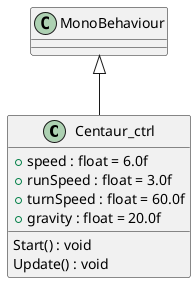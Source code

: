 @startuml
class Centaur_ctrl {
    + speed : float = 6.0f
    + runSpeed : float = 3.0f
    + turnSpeed : float = 60.0f
    + gravity : float = 20.0f
    Start() : void
    Update() : void
}
MonoBehaviour <|-- Centaur_ctrl
@enduml
